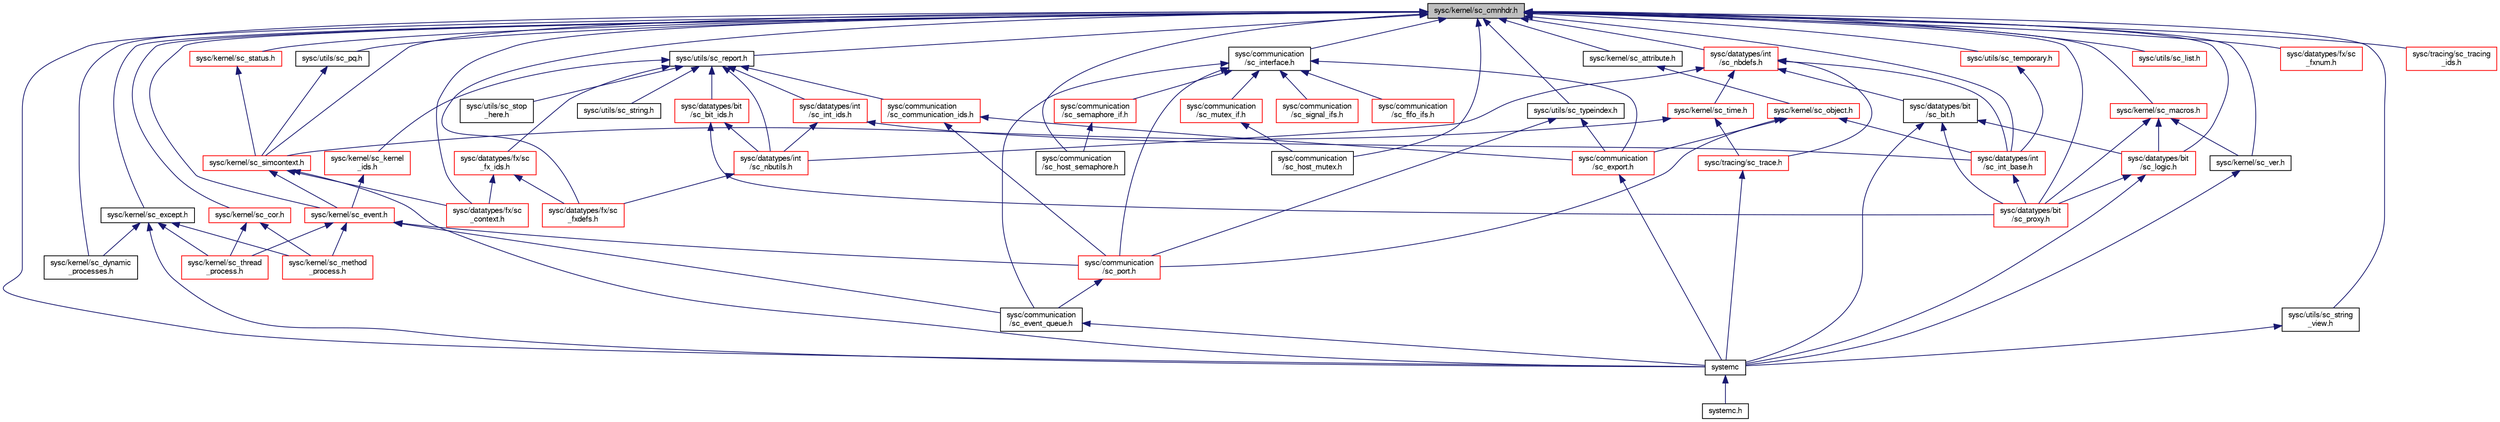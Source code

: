 digraph "sysc/kernel/sc_cmnhdr.h"
{
  edge [fontname="FreeSans",fontsize="10",labelfontname="FreeSans",labelfontsize="10"];
  node [fontname="FreeSans",fontsize="10",shape=record];
  Node5 [label="sysc/kernel/sc_cmnhdr.h",height=0.2,width=0.4,color="black", fillcolor="grey75", style="filled", fontcolor="black"];
  Node5 -> Node6 [dir="back",color="midnightblue",fontsize="10",style="solid",fontname="FreeSans"];
  Node6 [label="systemc",height=0.2,width=0.4,color="black", fillcolor="white", style="filled",URL="$a00401.html"];
  Node6 -> Node7 [dir="back",color="midnightblue",fontsize="10",style="solid",fontname="FreeSans"];
  Node7 [label="systemc.h",height=0.2,width=0.4,color="black", fillcolor="white", style="filled",URL="$a00404.html"];
  Node5 -> Node8 [dir="back",color="midnightblue",fontsize="10",style="solid",fontname="FreeSans"];
  Node8 [label="sysc/kernel/sc_except.h",height=0.2,width=0.4,color="black", fillcolor="white", style="filled",URL="$a00251.html"];
  Node8 -> Node6 [dir="back",color="midnightblue",fontsize="10",style="solid",fontname="FreeSans"];
  Node8 -> Node9 [dir="back",color="midnightblue",fontsize="10",style="solid",fontname="FreeSans"];
  Node9 [label="sysc/kernel/sc_thread\l_process.h",height=0.2,width=0.4,color="red", fillcolor="white", style="filled",URL="$a00326.html"];
  Node8 -> Node15 [dir="back",color="midnightblue",fontsize="10",style="solid",fontname="FreeSans"];
  Node15 [label="sysc/kernel/sc_dynamic\l_processes.h",height=0.2,width=0.4,color="black", fillcolor="white", style="filled",URL="$a00245.html"];
  Node8 -> Node16 [dir="back",color="midnightblue",fontsize="10",style="solid",fontname="FreeSans"];
  Node16 [label="sysc/kernel/sc_method\l_process.h",height=0.2,width=0.4,color="red", fillcolor="white", style="filled",URL="$a00266.html"];
  Node5 -> Node17 [dir="back",color="midnightblue",fontsize="10",style="solid",fontname="FreeSans"];
  Node17 [label="sysc/utils/sc_report.h",height=0.2,width=0.4,color="black", fillcolor="white", style="filled",URL="$a00374.html"];
  Node17 -> Node18 [dir="back",color="midnightblue",fontsize="10",style="solid",fontname="FreeSans"];
  Node18 [label="sysc/kernel/sc_kernel\l_ids.h",height=0.2,width=0.4,color="red", fillcolor="white", style="filled",URL="$a00260.html"];
  Node18 -> Node23 [dir="back",color="midnightblue",fontsize="10",style="solid",fontname="FreeSans"];
  Node23 [label="sysc/kernel/sc_event.h",height=0.2,width=0.4,color="red", fillcolor="white", style="filled",URL="$a00248.html"];
  Node23 -> Node24 [dir="back",color="midnightblue",fontsize="10",style="solid",fontname="FreeSans"];
  Node24 [label="sysc/communication\l/sc_port.h",height=0.2,width=0.4,color="red", fillcolor="white", style="filled",URL="$a00047.html"];
  Node24 -> Node37 [dir="back",color="midnightblue",fontsize="10",style="solid",fontname="FreeSans"];
  Node37 [label="sysc/communication\l/sc_event_queue.h",height=0.2,width=0.4,color="black", fillcolor="white", style="filled",URL="$a00017.html"];
  Node37 -> Node6 [dir="back",color="midnightblue",fontsize="10",style="solid",fontname="FreeSans"];
  Node23 -> Node37 [dir="back",color="midnightblue",fontsize="10",style="solid",fontname="FreeSans"];
  Node23 -> Node9 [dir="back",color="midnightblue",fontsize="10",style="solid",fontname="FreeSans"];
  Node23 -> Node16 [dir="back",color="midnightblue",fontsize="10",style="solid",fontname="FreeSans"];
  Node17 -> Node86 [dir="back",color="midnightblue",fontsize="10",style="solid",fontname="FreeSans"];
  Node86 [label="sysc/communication\l/sc_communication_ids.h",height=0.2,width=0.4,color="red", fillcolor="white", style="filled",URL="$a00011.html"];
  Node86 -> Node87 [dir="back",color="midnightblue",fontsize="10",style="solid",fontname="FreeSans"];
  Node87 [label="sysc/communication\l/sc_export.h",height=0.2,width=0.4,color="red", fillcolor="white", style="filled",URL="$a00020.html"];
  Node87 -> Node6 [dir="back",color="midnightblue",fontsize="10",style="solid",fontname="FreeSans"];
  Node86 -> Node24 [dir="back",color="midnightblue",fontsize="10",style="solid",fontname="FreeSans"];
  Node17 -> Node88 [dir="back",color="midnightblue",fontsize="10",style="solid",fontname="FreeSans"];
  Node88 [label="sysc/datatypes/fx/sc\l_fx_ids.h",height=0.2,width=0.4,color="red", fillcolor="white", style="filled",URL="$a00122.html"];
  Node88 -> Node89 [dir="back",color="midnightblue",fontsize="10",style="solid",fontname="FreeSans"];
  Node89 [label="sysc/datatypes/fx/sc\l_fxdefs.h",height=0.2,width=0.4,color="red", fillcolor="white", style="filled",URL="$a00128.html"];
  Node88 -> Node51 [dir="back",color="midnightblue",fontsize="10",style="solid",fontname="FreeSans"];
  Node51 [label="sysc/datatypes/fx/sc\l_context.h",height=0.2,width=0.4,color="red", fillcolor="white", style="filled",URL="$a00113.html"];
  Node17 -> Node98 [dir="back",color="midnightblue",fontsize="10",style="solid",fontname="FreeSans"];
  Node98 [label="sysc/datatypes/bit\l/sc_bit_ids.h",height=0.2,width=0.4,color="red", fillcolor="white", style="filled",URL="$a00086.html"];
  Node98 -> Node99 [dir="back",color="midnightblue",fontsize="10",style="solid",fontname="FreeSans"];
  Node99 [label="sysc/datatypes/int\l/sc_nbutils.h",height=0.2,width=0.4,color="red", fillcolor="white", style="filled",URL="$a00200.html"];
  Node99 -> Node89 [dir="back",color="midnightblue",fontsize="10",style="solid",fontname="FreeSans"];
  Node98 -> Node54 [dir="back",color="midnightblue",fontsize="10",style="solid",fontname="FreeSans"];
  Node54 [label="sysc/datatypes/bit\l/sc_proxy.h",height=0.2,width=0.4,color="red", fillcolor="white", style="filled",URL="$a00107.html"];
  Node17 -> Node101 [dir="back",color="midnightblue",fontsize="10",style="solid",fontname="FreeSans"];
  Node101 [label="sysc/datatypes/int\l/sc_int_ids.h",height=0.2,width=0.4,color="red", fillcolor="white", style="filled",URL="$a00188.html"];
  Node101 -> Node99 [dir="back",color="midnightblue",fontsize="10",style="solid",fontname="FreeSans"];
  Node101 -> Node72 [dir="back",color="midnightblue",fontsize="10",style="solid",fontname="FreeSans"];
  Node72 [label="sysc/datatypes/int\l/sc_int_base.h",height=0.2,width=0.4,color="red", fillcolor="white", style="filled",URL="$a00185.html"];
  Node72 -> Node54 [dir="back",color="midnightblue",fontsize="10",style="solid",fontname="FreeSans"];
  Node17 -> Node99 [dir="back",color="midnightblue",fontsize="10",style="solid",fontname="FreeSans"];
  Node17 -> Node102 [dir="back",color="midnightblue",fontsize="10",style="solid",fontname="FreeSans"];
  Node102 [label="sysc/utils/sc_stop\l_here.h",height=0.2,width=0.4,color="black", fillcolor="white", style="filled",URL="$a00380.html"];
  Node17 -> Node103 [dir="back",color="midnightblue",fontsize="10",style="solid",fontname="FreeSans"];
  Node103 [label="sysc/utils/sc_string.h",height=0.2,width=0.4,color="black", fillcolor="white", style="filled",URL="$a00383.html"];
  Node5 -> Node104 [dir="back",color="midnightblue",fontsize="10",style="solid",fontname="FreeSans"];
  Node104 [label="sysc/kernel/sc_attribute.h",height=0.2,width=0.4,color="black", fillcolor="white", style="filled",URL="$a00221.html"];
  Node104 -> Node105 [dir="back",color="midnightblue",fontsize="10",style="solid",fontname="FreeSans"];
  Node105 [label="sysc/kernel/sc_object.h",height=0.2,width=0.4,color="red", fillcolor="white", style="filled",URL="$a00281.html"];
  Node105 -> Node87 [dir="back",color="midnightblue",fontsize="10",style="solid",fontname="FreeSans"];
  Node105 -> Node24 [dir="back",color="midnightblue",fontsize="10",style="solid",fontname="FreeSans"];
  Node105 -> Node72 [dir="back",color="midnightblue",fontsize="10",style="solid",fontname="FreeSans"];
  Node5 -> Node107 [dir="back",color="midnightblue",fontsize="10",style="solid",fontname="FreeSans"];
  Node107 [label="sysc/communication\l/sc_interface.h",height=0.2,width=0.4,color="black", fillcolor="white", style="filled",URL="$a00038.html"];
  Node107 -> Node87 [dir="back",color="midnightblue",fontsize="10",style="solid",fontname="FreeSans"];
  Node107 -> Node24 [dir="back",color="midnightblue",fontsize="10",style="solid",fontname="FreeSans"];
  Node107 -> Node42 [dir="back",color="midnightblue",fontsize="10",style="solid",fontname="FreeSans"];
  Node42 [label="sysc/communication\l/sc_signal_ifs.h",height=0.2,width=0.4,color="red", fillcolor="white", style="filled",URL="$a00062.html"];
  Node107 -> Node37 [dir="back",color="midnightblue",fontsize="10",style="solid",fontname="FreeSans"];
  Node107 -> Node108 [dir="back",color="midnightblue",fontsize="10",style="solid",fontname="FreeSans"];
  Node108 [label="sysc/communication\l/sc_fifo_ifs.h",height=0.2,width=0.4,color="red", fillcolor="white", style="filled",URL="$a00026.html"];
  Node107 -> Node109 [dir="back",color="midnightblue",fontsize="10",style="solid",fontname="FreeSans"];
  Node109 [label="sysc/communication\l/sc_mutex_if.h",height=0.2,width=0.4,color="red", fillcolor="white", style="filled",URL="$a00044.html"];
  Node109 -> Node110 [dir="back",color="midnightblue",fontsize="10",style="solid",fontname="FreeSans"];
  Node110 [label="sysc/communication\l/sc_host_mutex.h",height=0.2,width=0.4,color="black", fillcolor="white", style="filled",URL="$a00032.html"];
  Node107 -> Node111 [dir="back",color="midnightblue",fontsize="10",style="solid",fontname="FreeSans"];
  Node111 [label="sysc/communication\l/sc_semaphore_if.h",height=0.2,width=0.4,color="red", fillcolor="white", style="filled",URL="$a00056.html"];
  Node111 -> Node112 [dir="back",color="midnightblue",fontsize="10",style="solid",fontname="FreeSans"];
  Node112 [label="sysc/communication\l/sc_host_semaphore.h",height=0.2,width=0.4,color="black", fillcolor="white", style="filled",URL="$a00035.html"];
  Node5 -> Node113 [dir="back",color="midnightblue",fontsize="10",style="solid",fontname="FreeSans"];
  Node113 [label="sysc/utils/sc_typeindex.h",height=0.2,width=0.4,color="black", fillcolor="white", style="filled",URL="$a00392.html"];
  Node113 -> Node87 [dir="back",color="midnightblue",fontsize="10",style="solid",fontname="FreeSans"];
  Node113 -> Node24 [dir="back",color="midnightblue",fontsize="10",style="solid",fontname="FreeSans"];
  Node5 -> Node114 [dir="back",color="midnightblue",fontsize="10",style="solid",fontname="FreeSans"];
  Node114 [label="sysc/datatypes/int\l/sc_nbdefs.h",height=0.2,width=0.4,color="red", fillcolor="white", style="filled",URL="$a00194.html"];
  Node114 -> Node91 [dir="back",color="midnightblue",fontsize="10",style="solid",fontname="FreeSans"];
  Node91 [label="sysc/kernel/sc_time.h",height=0.2,width=0.4,color="red", fillcolor="white", style="filled",URL="$a00329.html"];
  Node91 -> Node46 [dir="back",color="midnightblue",fontsize="10",style="solid",fontname="FreeSans"];
  Node46 [label="sysc/kernel/sc_simcontext.h",height=0.2,width=0.4,color="red", fillcolor="white", style="filled",URL="$a00311.html"];
  Node46 -> Node6 [dir="back",color="midnightblue",fontsize="10",style="solid",fontname="FreeSans"];
  Node46 -> Node23 [dir="back",color="midnightblue",fontsize="10",style="solid",fontname="FreeSans"];
  Node46 -> Node51 [dir="back",color="midnightblue",fontsize="10",style="solid",fontname="FreeSans"];
  Node91 -> Node92 [dir="back",color="midnightblue",fontsize="10",style="solid",fontname="FreeSans"];
  Node92 [label="sysc/tracing/sc_trace.h",height=0.2,width=0.4,color="red", fillcolor="white", style="filled",URL="$a00341.html"];
  Node92 -> Node6 [dir="back",color="midnightblue",fontsize="10",style="solid",fontname="FreeSans"];
  Node114 -> Node99 [dir="back",color="midnightblue",fontsize="10",style="solid",fontname="FreeSans"];
  Node114 -> Node115 [dir="back",color="midnightblue",fontsize="10",style="solid",fontname="FreeSans"];
  Node115 [label="sysc/datatypes/bit\l/sc_bit.h",height=0.2,width=0.4,color="black", fillcolor="white", style="filled",URL="$a00083.html"];
  Node115 -> Node116 [dir="back",color="midnightblue",fontsize="10",style="solid",fontname="FreeSans"];
  Node116 [label="sysc/datatypes/bit\l/sc_logic.h",height=0.2,width=0.4,color="red", fillcolor="white", style="filled",URL="$a00098.html"];
  Node116 -> Node54 [dir="back",color="midnightblue",fontsize="10",style="solid",fontname="FreeSans"];
  Node116 -> Node6 [dir="back",color="midnightblue",fontsize="10",style="solid",fontname="FreeSans"];
  Node115 -> Node54 [dir="back",color="midnightblue",fontsize="10",style="solid",fontname="FreeSans"];
  Node115 -> Node6 [dir="back",color="midnightblue",fontsize="10",style="solid",fontname="FreeSans"];
  Node114 -> Node92 [dir="back",color="midnightblue",fontsize="10",style="solid",fontname="FreeSans"];
  Node114 -> Node72 [dir="back",color="midnightblue",fontsize="10",style="solid",fontname="FreeSans"];
  Node5 -> Node89 [dir="back",color="midnightblue",fontsize="10",style="solid",fontname="FreeSans"];
  Node5 -> Node46 [dir="back",color="midnightblue",fontsize="10",style="solid",fontname="FreeSans"];
  Node5 -> Node118 [dir="back",color="midnightblue",fontsize="10",style="solid",fontname="FreeSans"];
  Node118 [label="sysc/kernel/sc_status.h",height=0.2,width=0.4,color="red", fillcolor="white", style="filled",URL="$a00323.html"];
  Node118 -> Node46 [dir="back",color="midnightblue",fontsize="10",style="solid",fontname="FreeSans"];
  Node5 -> Node119 [dir="back",color="midnightblue",fontsize="10",style="solid",fontname="FreeSans"];
  Node119 [label="sysc/utils/sc_pq.h",height=0.2,width=0.4,color="black", fillcolor="white", style="filled",URL="$a00368.html"];
  Node119 -> Node46 [dir="back",color="midnightblue",fontsize="10",style="solid",fontname="FreeSans"];
  Node5 -> Node116 [dir="back",color="midnightblue",fontsize="10",style="solid",fontname="FreeSans"];
  Node5 -> Node120 [dir="back",color="midnightblue",fontsize="10",style="solid",fontname="FreeSans"];
  Node120 [label="sysc/kernel/sc_macros.h",height=0.2,width=0.4,color="red", fillcolor="white", style="filled",URL="$a00263.html"];
  Node120 -> Node116 [dir="back",color="midnightblue",fontsize="10",style="solid",fontname="FreeSans"];
  Node120 -> Node22 [dir="back",color="midnightblue",fontsize="10",style="solid",fontname="FreeSans"];
  Node22 [label="sysc/kernel/sc_ver.h",height=0.2,width=0.4,color="black", fillcolor="white", style="filled",URL="$a00332.html"];
  Node22 -> Node6 [dir="back",color="midnightblue",fontsize="10",style="solid",fontname="FreeSans"];
  Node120 -> Node54 [dir="back",color="midnightblue",fontsize="10",style="solid",fontname="FreeSans"];
  Node5 -> Node121 [dir="back",color="midnightblue",fontsize="10",style="solid",fontname="FreeSans"];
  Node121 [label="sysc/utils/sc_list.h",height=0.2,width=0.4,color="red", fillcolor="white", style="filled",URL="$a00359.html"];
  Node5 -> Node22 [dir="back",color="midnightblue",fontsize="10",style="solid",fontname="FreeSans"];
  Node5 -> Node23 [dir="back",color="midnightblue",fontsize="10",style="solid",fontname="FreeSans"];
  Node5 -> Node54 [dir="back",color="midnightblue",fontsize="10",style="solid",fontname="FreeSans"];
  Node5 -> Node122 [dir="back",color="midnightblue",fontsize="10",style="solid",fontname="FreeSans"];
  Node122 [label="sysc/utils/sc_temporary.h",height=0.2,width=0.4,color="red", fillcolor="white", style="filled",URL="$a00389.html"];
  Node122 -> Node72 [dir="back",color="midnightblue",fontsize="10",style="solid",fontname="FreeSans"];
  Node5 -> Node51 [dir="back",color="midnightblue",fontsize="10",style="solid",fontname="FreeSans"];
  Node5 -> Node72 [dir="back",color="midnightblue",fontsize="10",style="solid",fontname="FreeSans"];
  Node5 -> Node123 [dir="back",color="midnightblue",fontsize="10",style="solid",fontname="FreeSans"];
  Node123 [label="sysc/utils/sc_string\l_view.h",height=0.2,width=0.4,color="black", fillcolor="white", style="filled",URL="$a00386.html"];
  Node123 -> Node6 [dir="back",color="midnightblue",fontsize="10",style="solid",fontname="FreeSans"];
  Node5 -> Node110 [dir="back",color="midnightblue",fontsize="10",style="solid",fontname="FreeSans"];
  Node5 -> Node112 [dir="back",color="midnightblue",fontsize="10",style="solid",fontname="FreeSans"];
  Node5 -> Node60 [dir="back",color="midnightblue",fontsize="10",style="solid",fontname="FreeSans"];
  Node60 [label="sysc/datatypes/fx/sc\l_fxnum.h",height=0.2,width=0.4,color="red", fillcolor="white", style="filled",URL="$a00131.html"];
  Node5 -> Node124 [dir="back",color="midnightblue",fontsize="10",style="solid",fontname="FreeSans"];
  Node124 [label="sysc/kernel/sc_cor.h",height=0.2,width=0.4,color="red", fillcolor="white", style="filled",URL="$a00230.html"];
  Node124 -> Node9 [dir="back",color="midnightblue",fontsize="10",style="solid",fontname="FreeSans"];
  Node124 -> Node16 [dir="back",color="midnightblue",fontsize="10",style="solid",fontname="FreeSans"];
  Node5 -> Node15 [dir="back",color="midnightblue",fontsize="10",style="solid",fontname="FreeSans"];
  Node5 -> Node126 [dir="back",color="midnightblue",fontsize="10",style="solid",fontname="FreeSans"];
  Node126 [label="sysc/tracing/sc_tracing\l_ids.h",height=0.2,width=0.4,color="red", fillcolor="white", style="filled",URL="$a00347.html"];
}
